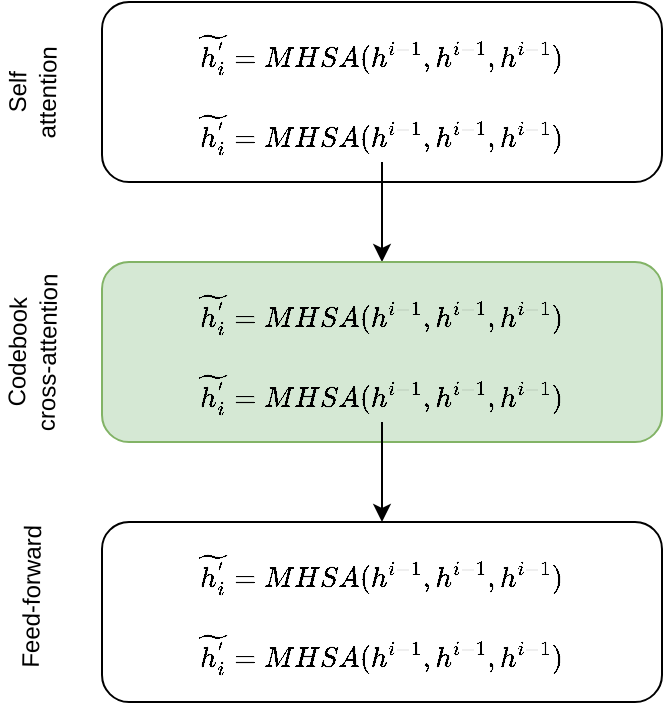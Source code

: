 <mxfile version="23.1.7" type="github">
  <diagram name="Page-1" id="OVxNij9yhptq7crkIN4C">
    <mxGraphModel dx="1137" dy="633" grid="1" gridSize="10" guides="1" tooltips="1" connect="1" arrows="1" fold="1" page="1" pageScale="1" pageWidth="827" pageHeight="1169" math="1" shadow="0">
      <root>
        <mxCell id="0" />
        <mxCell id="1" parent="0" />
        <mxCell id="nLGS6aiZqOcmOMeXrl68-6" value="" style="rounded=1;whiteSpace=wrap;html=1;" vertex="1" parent="1">
          <mxGeometry x="205" y="180" width="280" height="90" as="geometry" />
        </mxCell>
        <mxCell id="MjiIswNLSrZq0jnhkt88-2" value="$$\widetilde{h_i^{&#39;}} = MHSA(h^{i-1}, h^{i-1}, h^{i-1})$$" style="text;html=1;align=center;verticalAlign=middle;whiteSpace=wrap;rounded=0;" parent="1" vertex="1">
          <mxGeometry x="250" y="190" width="190" height="30" as="geometry" />
        </mxCell>
        <mxCell id="nLGS6aiZqOcmOMeXrl68-17" style="edgeStyle=orthogonalEdgeStyle;rounded=0;orthogonalLoop=1;jettySize=auto;html=1;entryX=0.5;entryY=0;entryDx=0;entryDy=0;" edge="1" parent="1" source="nLGS6aiZqOcmOMeXrl68-3" target="nLGS6aiZqOcmOMeXrl68-7">
          <mxGeometry relative="1" as="geometry" />
        </mxCell>
        <mxCell id="nLGS6aiZqOcmOMeXrl68-3" value="$$\widetilde{h_i^{&#39;}} = MHSA(h^{i-1}, h^{i-1}, h^{i-1})$$" style="text;html=1;align=center;verticalAlign=middle;whiteSpace=wrap;rounded=0;" vertex="1" parent="1">
          <mxGeometry x="250" y="230" width="190" height="30" as="geometry" />
        </mxCell>
        <mxCell id="nLGS6aiZqOcmOMeXrl68-7" value="" style="rounded=1;whiteSpace=wrap;html=1;fillColor=#d5e8d4;strokeColor=#82b366;" vertex="1" parent="1">
          <mxGeometry x="205" y="310" width="280" height="90" as="geometry" />
        </mxCell>
        <mxCell id="nLGS6aiZqOcmOMeXrl68-8" value="$$\widetilde{h_i^{&#39;}} = MHSA(h^{i-1}, h^{i-1}, h^{i-1})$$" style="text;html=1;align=center;verticalAlign=middle;whiteSpace=wrap;rounded=0;" vertex="1" parent="1">
          <mxGeometry x="250" y="320" width="190" height="30" as="geometry" />
        </mxCell>
        <mxCell id="nLGS6aiZqOcmOMeXrl68-19" style="edgeStyle=orthogonalEdgeStyle;rounded=0;orthogonalLoop=1;jettySize=auto;html=1;entryX=0.5;entryY=0;entryDx=0;entryDy=0;" edge="1" parent="1" source="nLGS6aiZqOcmOMeXrl68-9" target="nLGS6aiZqOcmOMeXrl68-10">
          <mxGeometry relative="1" as="geometry" />
        </mxCell>
        <mxCell id="nLGS6aiZqOcmOMeXrl68-9" value="$$\widetilde{h_i^{&#39;}} = MHSA(h^{i-1}, h^{i-1}, h^{i-1})$$" style="text;html=1;align=center;verticalAlign=middle;whiteSpace=wrap;rounded=0;" vertex="1" parent="1">
          <mxGeometry x="250" y="360" width="190" height="30" as="geometry" />
        </mxCell>
        <mxCell id="nLGS6aiZqOcmOMeXrl68-10" value="" style="rounded=1;whiteSpace=wrap;html=1;" vertex="1" parent="1">
          <mxGeometry x="205" y="440" width="280" height="90" as="geometry" />
        </mxCell>
        <mxCell id="nLGS6aiZqOcmOMeXrl68-11" value="$$\widetilde{h_i^{&#39;}} = MHSA(h^{i-1}, h^{i-1}, h^{i-1})$$" style="text;html=1;align=center;verticalAlign=middle;whiteSpace=wrap;rounded=0;" vertex="1" parent="1">
          <mxGeometry x="250" y="450" width="190" height="30" as="geometry" />
        </mxCell>
        <mxCell id="nLGS6aiZqOcmOMeXrl68-12" value="$$\widetilde{h_i^{&#39;}} = MHSA(h^{i-1}, h^{i-1}, h^{i-1})$$" style="text;html=1;align=center;verticalAlign=middle;whiteSpace=wrap;rounded=0;" vertex="1" parent="1">
          <mxGeometry x="250" y="490" width="190" height="30" as="geometry" />
        </mxCell>
        <mxCell id="nLGS6aiZqOcmOMeXrl68-14" value="Self attention" style="text;html=1;align=center;verticalAlign=middle;whiteSpace=wrap;rounded=0;rotation=-89;" vertex="1" parent="1">
          <mxGeometry x="135" y="210" width="70" height="30" as="geometry" />
        </mxCell>
        <mxCell id="nLGS6aiZqOcmOMeXrl68-15" value="Codebook cross-attention" style="text;html=1;align=center;verticalAlign=middle;whiteSpace=wrap;rounded=0;rotation=-89;" vertex="1" parent="1">
          <mxGeometry x="125" y="340" width="90" height="30" as="geometry" />
        </mxCell>
        <mxCell id="nLGS6aiZqOcmOMeXrl68-16" value="Feed-forward&amp;nbsp;" style="text;html=1;align=center;verticalAlign=middle;whiteSpace=wrap;rounded=0;rotation=-89;" vertex="1" parent="1">
          <mxGeometry x="131.27" y="460" width="77.46" height="30" as="geometry" />
        </mxCell>
      </root>
    </mxGraphModel>
  </diagram>
</mxfile>
